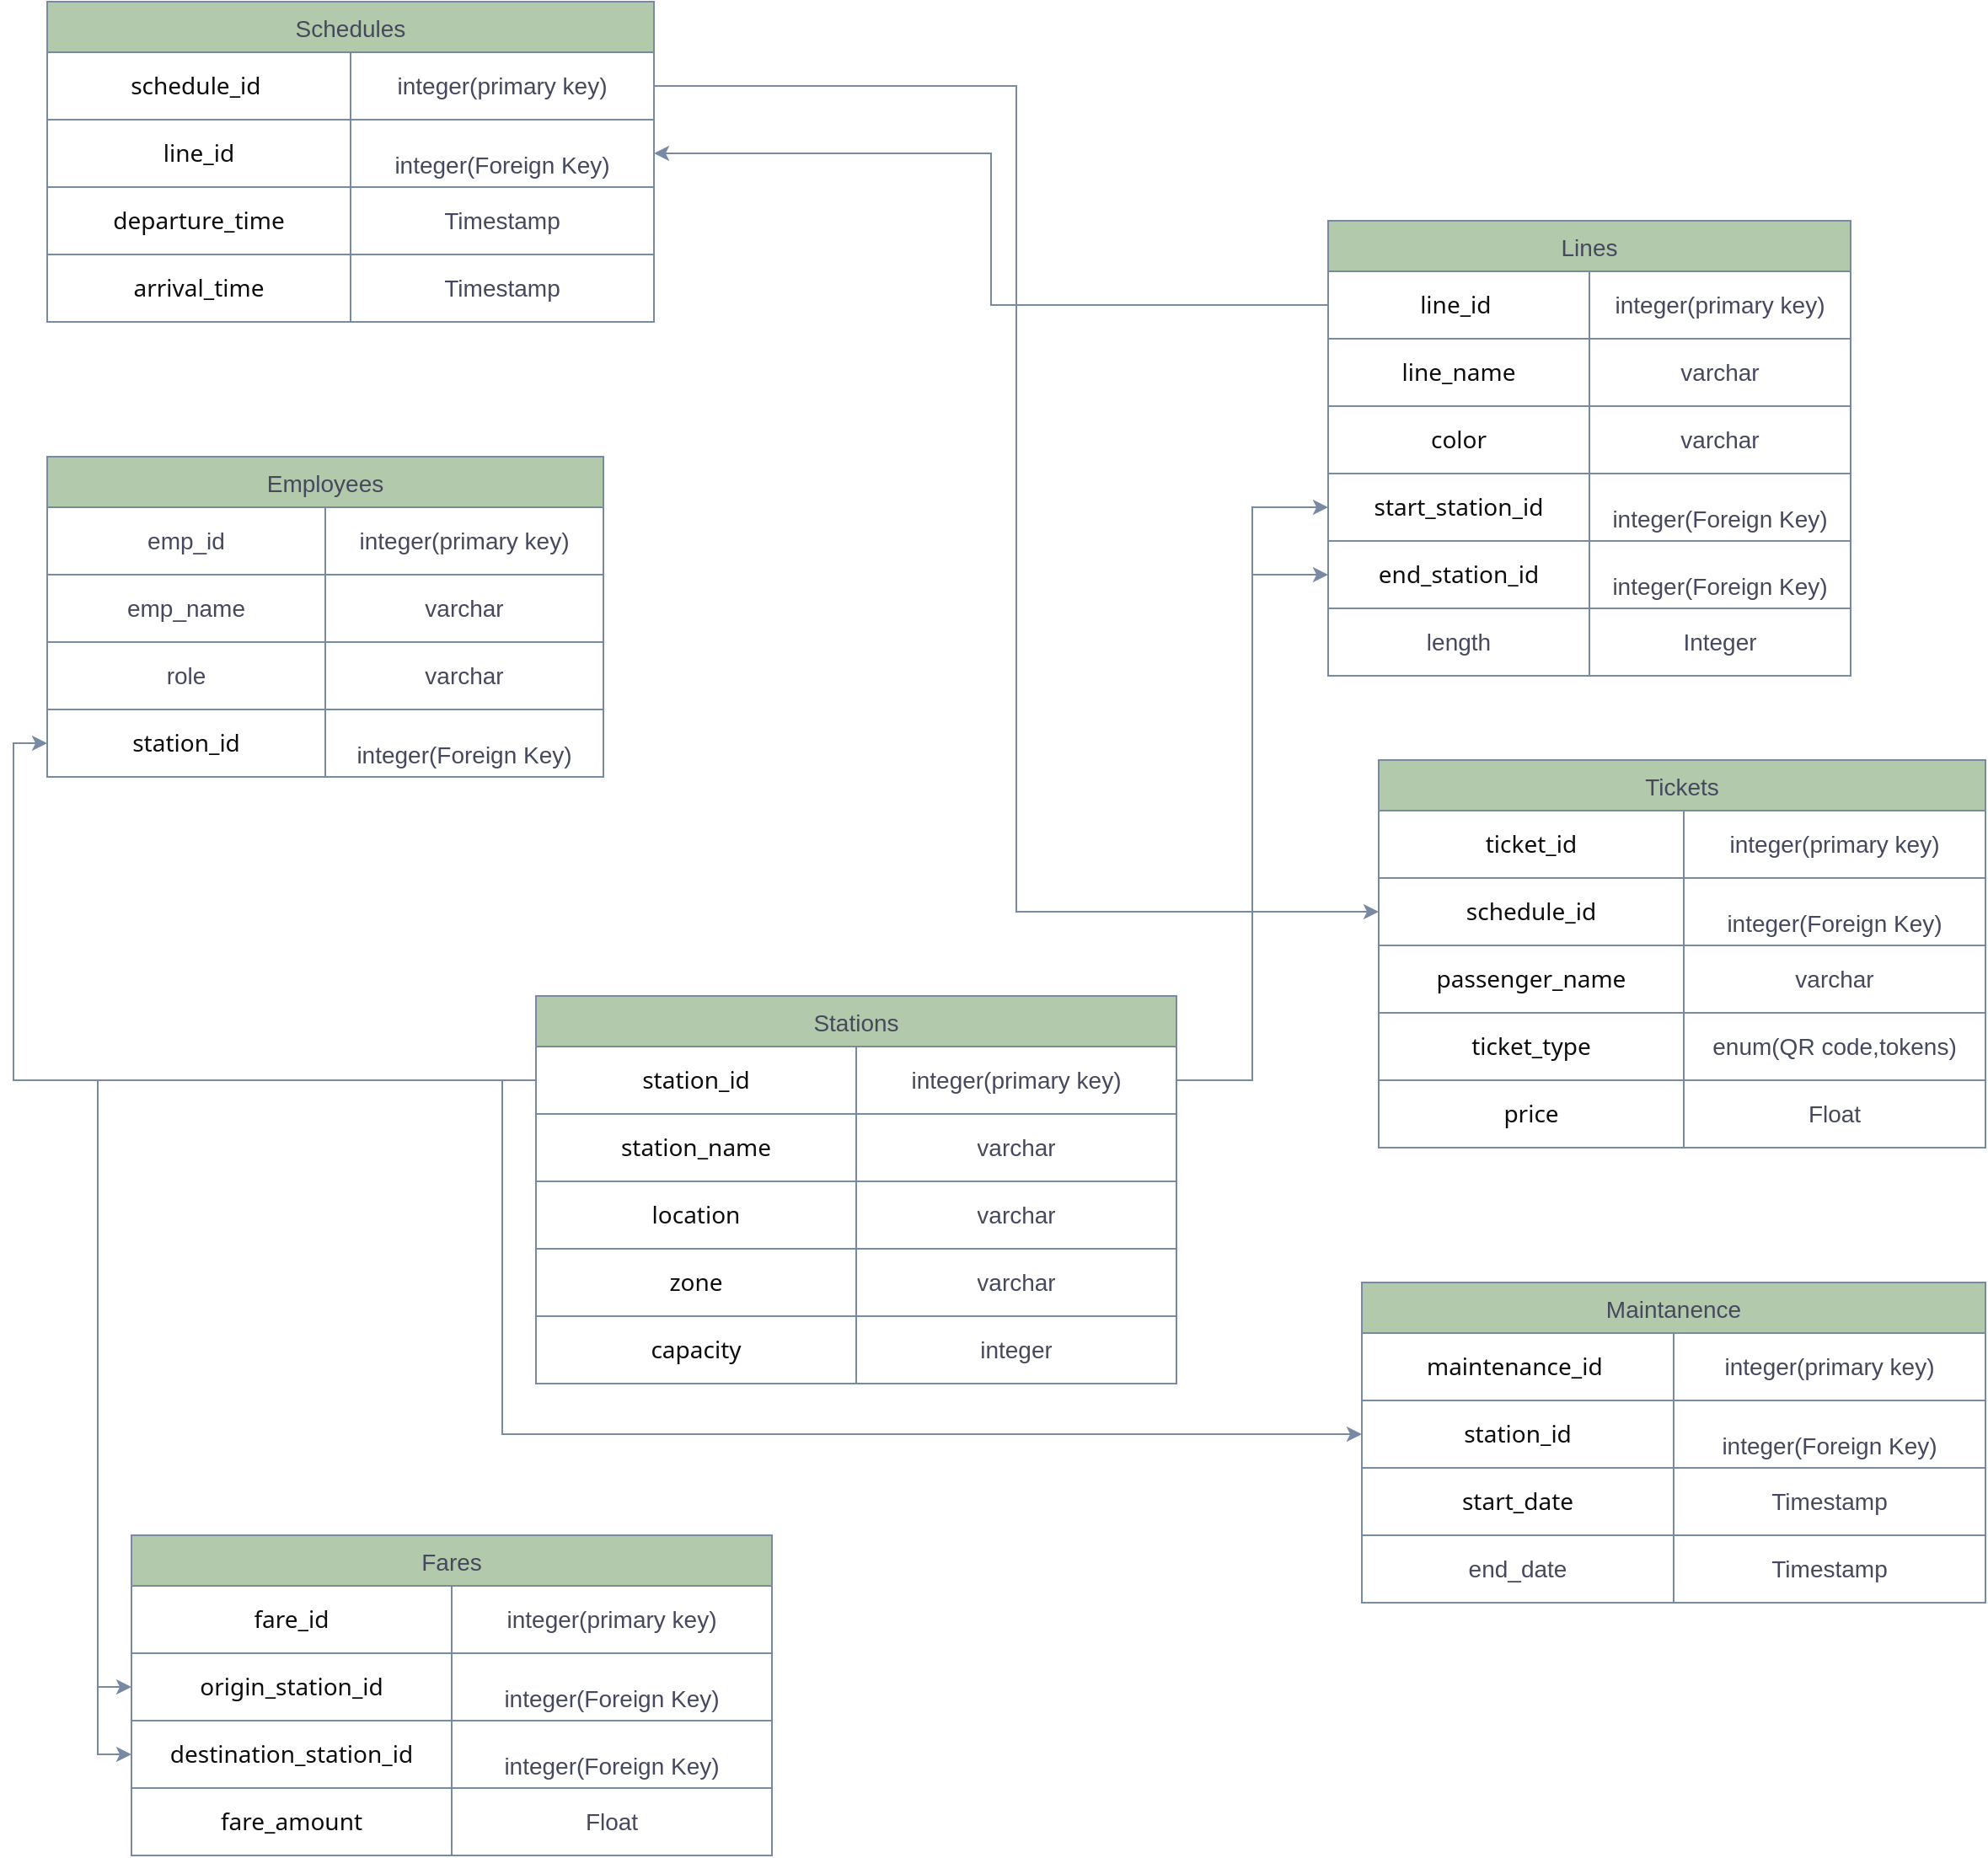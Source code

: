 <mxfile version="24.0.5" type="device">
  <diagram id="43DNO5aIpwBXrpqX0oiO" name="Page-1">
    <mxGraphModel dx="1002" dy="1669" grid="1" gridSize="10" guides="1" tooltips="1" connect="1" arrows="1" fold="1" page="1" pageScale="1" pageWidth="850" pageHeight="1100" math="0" shadow="0">
      <root>
        <mxCell id="0" />
        <mxCell id="1" parent="0" />
        <mxCell id="2A4sPFSstQFposGW0xDG-1" value="Stations" style="shape=table;startSize=30;container=1;collapsible=0;childLayout=tableLayout;labelBackgroundColor=none;fillColor=#B2C9AB;strokeColor=#788AA3;fontColor=#46495D;fontSize=14;" parent="1" vertex="1">
          <mxGeometry x="330" y="390" width="380" height="230" as="geometry" />
        </mxCell>
        <mxCell id="2A4sPFSstQFposGW0xDG-2" value="" style="shape=tableRow;horizontal=0;startSize=0;swimlaneHead=0;swimlaneBody=0;strokeColor=#788AA3;top=0;left=0;bottom=0;right=0;collapsible=0;dropTarget=0;fillColor=none;points=[[0,0.5],[1,0.5]];portConstraint=eastwest;labelBackgroundColor=none;fontColor=#46495D;fontSize=14;" parent="2A4sPFSstQFposGW0xDG-1" vertex="1">
          <mxGeometry y="30" width="380" height="40" as="geometry" />
        </mxCell>
        <mxCell id="2A4sPFSstQFposGW0xDG-3" value="&lt;span style=&quot;color: rgb(13, 13, 13); font-family: Söhne, ui-sans-serif, system-ui, -apple-system, &amp;quot;Segoe UI&amp;quot;, Roboto, Ubuntu, Cantarell, &amp;quot;Noto Sans&amp;quot;, sans-serif, &amp;quot;Helvetica Neue&amp;quot;, Arial, &amp;quot;Apple Color Emoji&amp;quot;, &amp;quot;Segoe UI Emoji&amp;quot;, &amp;quot;Segoe UI Symbol&amp;quot;, &amp;quot;Noto Color Emoji&amp;quot;; font-size: 14px; text-align: left; white-space-collapse: preserve; background-color: rgb(255, 255, 255);&quot;&gt;station_id&lt;/span&gt;" style="shape=partialRectangle;html=1;whiteSpace=wrap;connectable=0;strokeColor=#788AA3;overflow=hidden;fillColor=none;top=0;left=0;bottom=0;right=0;pointerEvents=1;labelBackgroundColor=none;fontColor=#46495D;fontSize=14;" parent="2A4sPFSstQFposGW0xDG-2" vertex="1">
          <mxGeometry width="190" height="40" as="geometry">
            <mxRectangle width="190" height="40" as="alternateBounds" />
          </mxGeometry>
        </mxCell>
        <mxCell id="2A4sPFSstQFposGW0xDG-4" value="&lt;span style=&quot;font-size: 14px;&quot;&gt;integer(primary key)&lt;/span&gt;" style="shape=partialRectangle;html=1;whiteSpace=wrap;connectable=0;strokeColor=#788AA3;overflow=hidden;fillColor=none;top=0;left=0;bottom=0;right=0;pointerEvents=1;labelBackgroundColor=none;fontColor=#46495D;fontSize=14;" parent="2A4sPFSstQFposGW0xDG-2" vertex="1">
          <mxGeometry x="190" width="190" height="40" as="geometry">
            <mxRectangle width="190" height="40" as="alternateBounds" />
          </mxGeometry>
        </mxCell>
        <mxCell id="2A4sPFSstQFposGW0xDG-5" value="" style="shape=tableRow;horizontal=0;startSize=0;swimlaneHead=0;swimlaneBody=0;strokeColor=#788AA3;top=0;left=0;bottom=0;right=0;collapsible=0;dropTarget=0;fillColor=none;points=[[0,0.5],[1,0.5]];portConstraint=eastwest;labelBackgroundColor=none;fontColor=#46495D;fontSize=14;" parent="2A4sPFSstQFposGW0xDG-1" vertex="1">
          <mxGeometry y="70" width="380" height="40" as="geometry" />
        </mxCell>
        <mxCell id="2A4sPFSstQFposGW0xDG-6" value="&lt;span style=&quot;color: rgb(13, 13, 13); font-family: Söhne, ui-sans-serif, system-ui, -apple-system, &amp;quot;Segoe UI&amp;quot;, Roboto, Ubuntu, Cantarell, &amp;quot;Noto Sans&amp;quot;, sans-serif, &amp;quot;Helvetica Neue&amp;quot;, Arial, &amp;quot;Apple Color Emoji&amp;quot;, &amp;quot;Segoe UI Emoji&amp;quot;, &amp;quot;Segoe UI Symbol&amp;quot;, &amp;quot;Noto Color Emoji&amp;quot;; font-size: 14px; text-align: left; white-space-collapse: preserve; background-color: rgb(255, 255, 255);&quot;&gt;station_name&lt;/span&gt;" style="shape=partialRectangle;html=1;whiteSpace=wrap;connectable=0;strokeColor=#788AA3;overflow=hidden;fillColor=none;top=0;left=0;bottom=0;right=0;pointerEvents=1;labelBackgroundColor=none;fontColor=#46495D;fontSize=14;" parent="2A4sPFSstQFposGW0xDG-5" vertex="1">
          <mxGeometry width="190" height="40" as="geometry">
            <mxRectangle width="190" height="40" as="alternateBounds" />
          </mxGeometry>
        </mxCell>
        <mxCell id="2A4sPFSstQFposGW0xDG-7" value="&lt;span style=&quot;font-size: 14px;&quot;&gt;varchar&lt;/span&gt;" style="shape=partialRectangle;html=1;whiteSpace=wrap;connectable=0;strokeColor=#788AA3;overflow=hidden;fillColor=none;top=0;left=0;bottom=0;right=0;pointerEvents=1;labelBackgroundColor=none;fontColor=#46495D;fontSize=14;" parent="2A4sPFSstQFposGW0xDG-5" vertex="1">
          <mxGeometry x="190" width="190" height="40" as="geometry">
            <mxRectangle width="190" height="40" as="alternateBounds" />
          </mxGeometry>
        </mxCell>
        <mxCell id="2A4sPFSstQFposGW0xDG-8" value="" style="shape=tableRow;horizontal=0;startSize=0;swimlaneHead=0;swimlaneBody=0;strokeColor=#788AA3;top=0;left=0;bottom=0;right=0;collapsible=0;dropTarget=0;fillColor=none;points=[[0,0.5],[1,0.5]];portConstraint=eastwest;labelBackgroundColor=none;fontColor=#46495D;fontSize=14;" parent="2A4sPFSstQFposGW0xDG-1" vertex="1">
          <mxGeometry y="110" width="380" height="40" as="geometry" />
        </mxCell>
        <mxCell id="2A4sPFSstQFposGW0xDG-9" value="&lt;span style=&quot;color: rgb(13, 13, 13); font-family: Söhne, ui-sans-serif, system-ui, -apple-system, &amp;quot;Segoe UI&amp;quot;, Roboto, Ubuntu, Cantarell, &amp;quot;Noto Sans&amp;quot;, sans-serif, &amp;quot;Helvetica Neue&amp;quot;, Arial, &amp;quot;Apple Color Emoji&amp;quot;, &amp;quot;Segoe UI Emoji&amp;quot;, &amp;quot;Segoe UI Symbol&amp;quot;, &amp;quot;Noto Color Emoji&amp;quot;; font-size: 14px; text-align: left; white-space-collapse: preserve; background-color: rgb(255, 255, 255);&quot;&gt;location&lt;/span&gt;" style="shape=partialRectangle;html=1;whiteSpace=wrap;connectable=0;strokeColor=#788AA3;overflow=hidden;fillColor=none;top=0;left=0;bottom=0;right=0;pointerEvents=1;labelBackgroundColor=none;fontColor=#46495D;fontSize=14;" parent="2A4sPFSstQFposGW0xDG-8" vertex="1">
          <mxGeometry width="190" height="40" as="geometry">
            <mxRectangle width="190" height="40" as="alternateBounds" />
          </mxGeometry>
        </mxCell>
        <mxCell id="2A4sPFSstQFposGW0xDG-10" value="&lt;span style=&quot;font-size: 14px;&quot;&gt;varchar&lt;/span&gt;" style="shape=partialRectangle;html=1;whiteSpace=wrap;connectable=0;strokeColor=#788AA3;overflow=hidden;fillColor=none;top=0;left=0;bottom=0;right=0;pointerEvents=1;labelBackgroundColor=none;fontColor=#46495D;fontSize=14;" parent="2A4sPFSstQFposGW0xDG-8" vertex="1">
          <mxGeometry x="190" width="190" height="40" as="geometry">
            <mxRectangle width="190" height="40" as="alternateBounds" />
          </mxGeometry>
        </mxCell>
        <mxCell id="2A4sPFSstQFposGW0xDG-11" value="" style="shape=tableRow;horizontal=0;startSize=0;swimlaneHead=0;swimlaneBody=0;strokeColor=#788AA3;top=0;left=0;bottom=0;right=0;collapsible=0;dropTarget=0;fillColor=none;points=[[0,0.5],[1,0.5]];portConstraint=eastwest;labelBackgroundColor=none;fontColor=#46495D;fontSize=14;" parent="2A4sPFSstQFposGW0xDG-1" vertex="1">
          <mxGeometry y="150" width="380" height="40" as="geometry" />
        </mxCell>
        <mxCell id="2A4sPFSstQFposGW0xDG-12" value="&lt;span style=&quot;color: rgb(13, 13, 13); font-family: Söhne, ui-sans-serif, system-ui, -apple-system, &amp;quot;Segoe UI&amp;quot;, Roboto, Ubuntu, Cantarell, &amp;quot;Noto Sans&amp;quot;, sans-serif, &amp;quot;Helvetica Neue&amp;quot;, Arial, &amp;quot;Apple Color Emoji&amp;quot;, &amp;quot;Segoe UI Emoji&amp;quot;, &amp;quot;Segoe UI Symbol&amp;quot;, &amp;quot;Noto Color Emoji&amp;quot;; font-size: 14px; text-align: left; white-space-collapse: preserve; background-color: rgb(255, 255, 255);&quot;&gt;zone&lt;/span&gt;" style="shape=partialRectangle;html=1;whiteSpace=wrap;connectable=0;strokeColor=#788AA3;overflow=hidden;fillColor=none;top=0;left=0;bottom=0;right=0;pointerEvents=1;labelBackgroundColor=none;fontColor=#46495D;fontSize=14;" parent="2A4sPFSstQFposGW0xDG-11" vertex="1">
          <mxGeometry width="190" height="40" as="geometry">
            <mxRectangle width="190" height="40" as="alternateBounds" />
          </mxGeometry>
        </mxCell>
        <mxCell id="2A4sPFSstQFposGW0xDG-13" value="&lt;span style=&quot;font-size: 14px;&quot;&gt;varchar&lt;/span&gt;" style="shape=partialRectangle;html=1;whiteSpace=wrap;connectable=0;strokeColor=#788AA3;overflow=hidden;fillColor=none;top=0;left=0;bottom=0;right=0;pointerEvents=1;labelBackgroundColor=none;fontColor=#46495D;fontSize=14;" parent="2A4sPFSstQFposGW0xDG-11" vertex="1">
          <mxGeometry x="190" width="190" height="40" as="geometry">
            <mxRectangle width="190" height="40" as="alternateBounds" />
          </mxGeometry>
        </mxCell>
        <mxCell id="2A4sPFSstQFposGW0xDG-14" value="" style="shape=tableRow;horizontal=0;startSize=0;swimlaneHead=0;swimlaneBody=0;strokeColor=#788AA3;top=0;left=0;bottom=0;right=0;collapsible=0;dropTarget=0;fillColor=none;points=[[0,0.5],[1,0.5]];portConstraint=eastwest;labelBackgroundColor=none;fontColor=#46495D;fontSize=14;" parent="2A4sPFSstQFposGW0xDG-1" vertex="1">
          <mxGeometry y="190" width="380" height="40" as="geometry" />
        </mxCell>
        <mxCell id="2A4sPFSstQFposGW0xDG-15" value="&lt;span style=&quot;color: rgb(13, 13, 13); font-family: Söhne, ui-sans-serif, system-ui, -apple-system, &amp;quot;Segoe UI&amp;quot;, Roboto, Ubuntu, Cantarell, &amp;quot;Noto Sans&amp;quot;, sans-serif, &amp;quot;Helvetica Neue&amp;quot;, Arial, &amp;quot;Apple Color Emoji&amp;quot;, &amp;quot;Segoe UI Emoji&amp;quot;, &amp;quot;Segoe UI Symbol&amp;quot;, &amp;quot;Noto Color Emoji&amp;quot;; font-size: 14px; text-align: left; white-space-collapse: preserve; background-color: rgb(255, 255, 255);&quot;&gt;capacity&lt;/span&gt;" style="shape=partialRectangle;html=1;whiteSpace=wrap;connectable=0;strokeColor=#788AA3;overflow=hidden;fillColor=none;top=0;left=0;bottom=0;right=0;pointerEvents=1;labelBackgroundColor=none;fontColor=#46495D;fontSize=14;" parent="2A4sPFSstQFposGW0xDG-14" vertex="1">
          <mxGeometry width="190" height="40" as="geometry">
            <mxRectangle width="190" height="40" as="alternateBounds" />
          </mxGeometry>
        </mxCell>
        <mxCell id="2A4sPFSstQFposGW0xDG-16" value="&lt;span style=&quot;font-size: 14px;&quot;&gt;integer&lt;/span&gt;" style="shape=partialRectangle;html=1;whiteSpace=wrap;connectable=0;strokeColor=#788AA3;overflow=hidden;fillColor=none;top=0;left=0;bottom=0;right=0;pointerEvents=1;labelBackgroundColor=none;fontColor=#46495D;fontSize=14;" parent="2A4sPFSstQFposGW0xDG-14" vertex="1">
          <mxGeometry x="190" width="190" height="40" as="geometry">
            <mxRectangle width="190" height="40" as="alternateBounds" />
          </mxGeometry>
        </mxCell>
        <mxCell id="2A4sPFSstQFposGW0xDG-48" value="Lines" style="shape=table;startSize=30;container=1;collapsible=0;childLayout=tableLayout;strokeColor=#788AA3;fontColor=#46495D;fillColor=#B2C9AB;fontSize=14;" parent="1" vertex="1">
          <mxGeometry x="800" y="-70" width="310" height="270" as="geometry" />
        </mxCell>
        <mxCell id="2A4sPFSstQFposGW0xDG-49" value="" style="shape=tableRow;horizontal=0;startSize=0;swimlaneHead=0;swimlaneBody=0;strokeColor=inherit;top=0;left=0;bottom=0;right=0;collapsible=0;dropTarget=0;fillColor=none;points=[[0,0.5],[1,0.5]];portConstraint=eastwest;fontColor=#46495D;fontSize=14;" parent="2A4sPFSstQFposGW0xDG-48" vertex="1">
          <mxGeometry y="30" width="310" height="40" as="geometry" />
        </mxCell>
        <mxCell id="2A4sPFSstQFposGW0xDG-50" value="&lt;span style=&quot;color: rgb(13, 13, 13); font-family: Söhne, ui-sans-serif, system-ui, -apple-system, &amp;quot;Segoe UI&amp;quot;, Roboto, Ubuntu, Cantarell, &amp;quot;Noto Sans&amp;quot;, sans-serif, &amp;quot;Helvetica Neue&amp;quot;, Arial, &amp;quot;Apple Color Emoji&amp;quot;, &amp;quot;Segoe UI Emoji&amp;quot;, &amp;quot;Segoe UI Symbol&amp;quot;, &amp;quot;Noto Color Emoji&amp;quot;; font-size: 14px; text-align: left; white-space-collapse: preserve; background-color: rgb(255, 255, 255);&quot;&gt;line_id &lt;/span&gt;" style="shape=partialRectangle;html=1;whiteSpace=wrap;connectable=0;strokeColor=inherit;overflow=hidden;fillColor=none;top=0;left=0;bottom=0;right=0;pointerEvents=1;fontColor=#46495D;fontSize=14;" parent="2A4sPFSstQFposGW0xDG-49" vertex="1">
          <mxGeometry width="155" height="40" as="geometry">
            <mxRectangle width="155" height="40" as="alternateBounds" />
          </mxGeometry>
        </mxCell>
        <mxCell id="2A4sPFSstQFposGW0xDG-51" value="&lt;span style=&quot;font-size: 14px;&quot;&gt;integer(primary key)&lt;/span&gt;" style="shape=partialRectangle;html=1;whiteSpace=wrap;connectable=0;strokeColor=inherit;overflow=hidden;fillColor=none;top=0;left=0;bottom=0;right=0;pointerEvents=1;fontColor=#46495D;fontSize=14;" parent="2A4sPFSstQFposGW0xDG-49" vertex="1">
          <mxGeometry x="155" width="155" height="40" as="geometry">
            <mxRectangle width="155" height="40" as="alternateBounds" />
          </mxGeometry>
        </mxCell>
        <mxCell id="2A4sPFSstQFposGW0xDG-52" value="" style="shape=tableRow;horizontal=0;startSize=0;swimlaneHead=0;swimlaneBody=0;strokeColor=inherit;top=0;left=0;bottom=0;right=0;collapsible=0;dropTarget=0;fillColor=none;points=[[0,0.5],[1,0.5]];portConstraint=eastwest;fontColor=#46495D;fontSize=14;" parent="2A4sPFSstQFposGW0xDG-48" vertex="1">
          <mxGeometry y="70" width="310" height="40" as="geometry" />
        </mxCell>
        <mxCell id="2A4sPFSstQFposGW0xDG-53" value="&lt;span style=&quot;color: rgb(13, 13, 13); font-family: Söhne, ui-sans-serif, system-ui, -apple-system, &amp;quot;Segoe UI&amp;quot;, Roboto, Ubuntu, Cantarell, &amp;quot;Noto Sans&amp;quot;, sans-serif, &amp;quot;Helvetica Neue&amp;quot;, Arial, &amp;quot;Apple Color Emoji&amp;quot;, &amp;quot;Segoe UI Emoji&amp;quot;, &amp;quot;Segoe UI Symbol&amp;quot;, &amp;quot;Noto Color Emoji&amp;quot;; font-size: 14px; text-align: left; white-space-collapse: preserve; background-color: rgb(255, 255, 255);&quot;&gt;line_name&lt;/span&gt;" style="shape=partialRectangle;html=1;whiteSpace=wrap;connectable=0;strokeColor=inherit;overflow=hidden;fillColor=none;top=0;left=0;bottom=0;right=0;pointerEvents=1;fontColor=#46495D;fontSize=14;" parent="2A4sPFSstQFposGW0xDG-52" vertex="1">
          <mxGeometry width="155" height="40" as="geometry">
            <mxRectangle width="155" height="40" as="alternateBounds" />
          </mxGeometry>
        </mxCell>
        <mxCell id="2A4sPFSstQFposGW0xDG-54" value="&lt;span style=&quot;font-size: 14px;&quot;&gt;varchar&lt;/span&gt;" style="shape=partialRectangle;html=1;whiteSpace=wrap;connectable=0;strokeColor=inherit;overflow=hidden;fillColor=none;top=0;left=0;bottom=0;right=0;pointerEvents=1;fontColor=#46495D;fontSize=14;" parent="2A4sPFSstQFposGW0xDG-52" vertex="1">
          <mxGeometry x="155" width="155" height="40" as="geometry">
            <mxRectangle width="155" height="40" as="alternateBounds" />
          </mxGeometry>
        </mxCell>
        <mxCell id="2A4sPFSstQFposGW0xDG-55" value="" style="shape=tableRow;horizontal=0;startSize=0;swimlaneHead=0;swimlaneBody=0;strokeColor=inherit;top=0;left=0;bottom=0;right=0;collapsible=0;dropTarget=0;fillColor=none;points=[[0,0.5],[1,0.5]];portConstraint=eastwest;fontColor=#46495D;fontSize=14;" parent="2A4sPFSstQFposGW0xDG-48" vertex="1">
          <mxGeometry y="110" width="310" height="40" as="geometry" />
        </mxCell>
        <mxCell id="2A4sPFSstQFposGW0xDG-56" value="&lt;span style=&quot;color: rgb(13, 13, 13); font-family: Söhne, ui-sans-serif, system-ui, -apple-system, &amp;quot;Segoe UI&amp;quot;, Roboto, Ubuntu, Cantarell, &amp;quot;Noto Sans&amp;quot;, sans-serif, &amp;quot;Helvetica Neue&amp;quot;, Arial, &amp;quot;Apple Color Emoji&amp;quot;, &amp;quot;Segoe UI Emoji&amp;quot;, &amp;quot;Segoe UI Symbol&amp;quot;, &amp;quot;Noto Color Emoji&amp;quot;; font-size: 14px; text-align: left; white-space-collapse: preserve; background-color: rgb(255, 255, 255);&quot;&gt;color&lt;/span&gt;" style="shape=partialRectangle;html=1;whiteSpace=wrap;connectable=0;strokeColor=inherit;overflow=hidden;fillColor=none;top=0;left=0;bottom=0;right=0;pointerEvents=1;fontColor=#46495D;fontSize=14;" parent="2A4sPFSstQFposGW0xDG-55" vertex="1">
          <mxGeometry width="155" height="40" as="geometry">
            <mxRectangle width="155" height="40" as="alternateBounds" />
          </mxGeometry>
        </mxCell>
        <mxCell id="2A4sPFSstQFposGW0xDG-57" value="&lt;span style=&quot;font-size: 14px;&quot;&gt;varchar&lt;/span&gt;" style="shape=partialRectangle;html=1;whiteSpace=wrap;connectable=0;strokeColor=inherit;overflow=hidden;fillColor=none;top=0;left=0;bottom=0;right=0;pointerEvents=1;fontColor=#46495D;fontSize=14;" parent="2A4sPFSstQFposGW0xDG-55" vertex="1">
          <mxGeometry x="155" width="155" height="40" as="geometry">
            <mxRectangle width="155" height="40" as="alternateBounds" />
          </mxGeometry>
        </mxCell>
        <mxCell id="2A4sPFSstQFposGW0xDG-58" value="" style="shape=tableRow;horizontal=0;startSize=0;swimlaneHead=0;swimlaneBody=0;strokeColor=inherit;top=0;left=0;bottom=0;right=0;collapsible=0;dropTarget=0;fillColor=none;points=[[0,0.5],[1,0.5]];portConstraint=eastwest;fontColor=#46495D;fontSize=14;" parent="2A4sPFSstQFposGW0xDG-48" vertex="1">
          <mxGeometry y="150" width="310" height="40" as="geometry" />
        </mxCell>
        <mxCell id="2A4sPFSstQFposGW0xDG-59" value="&lt;span style=&quot;color: rgb(13, 13, 13); font-family: Söhne, ui-sans-serif, system-ui, -apple-system, &amp;quot;Segoe UI&amp;quot;, Roboto, Ubuntu, Cantarell, &amp;quot;Noto Sans&amp;quot;, sans-serif, &amp;quot;Helvetica Neue&amp;quot;, Arial, &amp;quot;Apple Color Emoji&amp;quot;, &amp;quot;Segoe UI Emoji&amp;quot;, &amp;quot;Segoe UI Symbol&amp;quot;, &amp;quot;Noto Color Emoji&amp;quot;; font-size: 14px; text-align: left; white-space-collapse: preserve; background-color: rgb(255, 255, 255);&quot;&gt;start_station_id&lt;/span&gt;" style="shape=partialRectangle;html=1;whiteSpace=wrap;connectable=0;strokeColor=inherit;overflow=hidden;fillColor=none;top=0;left=0;bottom=0;right=0;pointerEvents=1;fontColor=#46495D;fontSize=14;" parent="2A4sPFSstQFposGW0xDG-58" vertex="1">
          <mxGeometry width="155" height="40" as="geometry">
            <mxRectangle width="155" height="40" as="alternateBounds" />
          </mxGeometry>
        </mxCell>
        <mxCell id="2A4sPFSstQFposGW0xDG-60" value="&lt;font style=&quot;font-size: 14px;&quot;&gt;&lt;br style=&quot;border-color: var(--border-color); font-size: 14px;&quot;&gt;integer(Foreign Key)&lt;/font&gt;&lt;div style=&quot;border-color: var(--border-color); font-size: 14px;&quot;&gt;&lt;br style=&quot;color: rgb(0, 0, 0); border-color: var(--border-color); font-size: 14px;&quot;&gt;&lt;/div&gt;" style="shape=partialRectangle;html=1;whiteSpace=wrap;connectable=0;strokeColor=inherit;overflow=hidden;fillColor=none;top=0;left=0;bottom=0;right=0;pointerEvents=1;fontColor=#46495D;fontSize=14;" parent="2A4sPFSstQFposGW0xDG-58" vertex="1">
          <mxGeometry x="155" width="155" height="40" as="geometry">
            <mxRectangle width="155" height="40" as="alternateBounds" />
          </mxGeometry>
        </mxCell>
        <mxCell id="2A4sPFSstQFposGW0xDG-61" value="" style="shape=tableRow;horizontal=0;startSize=0;swimlaneHead=0;swimlaneBody=0;strokeColor=inherit;top=0;left=0;bottom=0;right=0;collapsible=0;dropTarget=0;fillColor=none;points=[[0,0.5],[1,0.5]];portConstraint=eastwest;fontColor=#46495D;fontSize=14;" parent="2A4sPFSstQFposGW0xDG-48" vertex="1">
          <mxGeometry y="190" width="310" height="40" as="geometry" />
        </mxCell>
        <mxCell id="2A4sPFSstQFposGW0xDG-62" value="&lt;span style=&quot;color: rgb(13, 13, 13); font-family: Söhne, ui-sans-serif, system-ui, -apple-system, &amp;quot;Segoe UI&amp;quot;, Roboto, Ubuntu, Cantarell, &amp;quot;Noto Sans&amp;quot;, sans-serif, &amp;quot;Helvetica Neue&amp;quot;, Arial, &amp;quot;Apple Color Emoji&amp;quot;, &amp;quot;Segoe UI Emoji&amp;quot;, &amp;quot;Segoe UI Symbol&amp;quot;, &amp;quot;Noto Color Emoji&amp;quot;; font-size: 14px; text-align: left; white-space-collapse: preserve; background-color: rgb(255, 255, 255);&quot;&gt;end_station_id&lt;/span&gt;" style="shape=partialRectangle;html=1;whiteSpace=wrap;connectable=0;strokeColor=inherit;overflow=hidden;fillColor=none;top=0;left=0;bottom=0;right=0;pointerEvents=1;fontColor=#46495D;fontSize=14;" parent="2A4sPFSstQFposGW0xDG-61" vertex="1">
          <mxGeometry width="155" height="40" as="geometry">
            <mxRectangle width="155" height="40" as="alternateBounds" />
          </mxGeometry>
        </mxCell>
        <mxCell id="2A4sPFSstQFposGW0xDG-63" value="&lt;font style=&quot;font-size: 14px;&quot;&gt;&lt;br style=&quot;border-color: var(--border-color); font-size: 14px;&quot;&gt;integer(Foreign Key)&lt;/font&gt;&lt;div style=&quot;border-color: var(--border-color); font-size: 14px;&quot;&gt;&lt;br style=&quot;color: rgb(0, 0, 0); border-color: var(--border-color); font-size: 14px;&quot;&gt;&lt;/div&gt;" style="shape=partialRectangle;html=1;whiteSpace=wrap;connectable=0;strokeColor=inherit;overflow=hidden;fillColor=none;top=0;left=0;bottom=0;right=0;pointerEvents=1;fontColor=#46495D;fontSize=14;" parent="2A4sPFSstQFposGW0xDG-61" vertex="1">
          <mxGeometry x="155" width="155" height="40" as="geometry">
            <mxRectangle width="155" height="40" as="alternateBounds" />
          </mxGeometry>
        </mxCell>
        <mxCell id="hySOizsXnqEOfCjA63Uw-1" style="shape=tableRow;horizontal=0;startSize=0;swimlaneHead=0;swimlaneBody=0;strokeColor=inherit;top=0;left=0;bottom=0;right=0;collapsible=0;dropTarget=0;fillColor=none;points=[[0,0.5],[1,0.5]];portConstraint=eastwest;fontColor=#46495D;fontSize=14;" vertex="1" parent="2A4sPFSstQFposGW0xDG-48">
          <mxGeometry y="230" width="310" height="40" as="geometry" />
        </mxCell>
        <mxCell id="hySOizsXnqEOfCjA63Uw-2" value="length" style="shape=partialRectangle;html=1;whiteSpace=wrap;connectable=0;strokeColor=inherit;overflow=hidden;fillColor=none;top=0;left=0;bottom=0;right=0;pointerEvents=1;fontColor=#46495D;fontSize=14;" vertex="1" parent="hySOizsXnqEOfCjA63Uw-1">
          <mxGeometry width="155" height="40" as="geometry">
            <mxRectangle width="155" height="40" as="alternateBounds" />
          </mxGeometry>
        </mxCell>
        <mxCell id="hySOizsXnqEOfCjA63Uw-3" value="Integer" style="shape=partialRectangle;html=1;whiteSpace=wrap;connectable=0;strokeColor=inherit;overflow=hidden;fillColor=none;top=0;left=0;bottom=0;right=0;pointerEvents=1;fontColor=#46495D;fontSize=14;" vertex="1" parent="hySOizsXnqEOfCjA63Uw-1">
          <mxGeometry x="155" width="155" height="40" as="geometry">
            <mxRectangle width="155" height="40" as="alternateBounds" />
          </mxGeometry>
        </mxCell>
        <mxCell id="2A4sPFSstQFposGW0xDG-64" value="Schedules" style="shape=table;startSize=30;container=1;collapsible=0;childLayout=tableLayout;strokeColor=#788AA3;fontColor=#46495D;fillColor=#B2C9AB;fontSize=14;" parent="1" vertex="1">
          <mxGeometry x="40" y="-200" width="360" height="190" as="geometry" />
        </mxCell>
        <mxCell id="2A4sPFSstQFposGW0xDG-65" value="" style="shape=tableRow;horizontal=0;startSize=0;swimlaneHead=0;swimlaneBody=0;strokeColor=inherit;top=0;left=0;bottom=0;right=0;collapsible=0;dropTarget=0;fillColor=none;points=[[0,0.5],[1,0.5]];portConstraint=eastwest;fontColor=#46495D;fontSize=14;" parent="2A4sPFSstQFposGW0xDG-64" vertex="1">
          <mxGeometry y="30" width="360" height="40" as="geometry" />
        </mxCell>
        <mxCell id="2A4sPFSstQFposGW0xDG-66" value="&lt;span style=&quot;color: rgb(13, 13, 13); font-family: Söhne, ui-sans-serif, system-ui, -apple-system, &amp;quot;Segoe UI&amp;quot;, Roboto, Ubuntu, Cantarell, &amp;quot;Noto Sans&amp;quot;, sans-serif, &amp;quot;Helvetica Neue&amp;quot;, Arial, &amp;quot;Apple Color Emoji&amp;quot;, &amp;quot;Segoe UI Emoji&amp;quot;, &amp;quot;Segoe UI Symbol&amp;quot;, &amp;quot;Noto Color Emoji&amp;quot;; font-size: 14px; text-align: left; white-space-collapse: preserve; background-color: rgb(255, 255, 255);&quot;&gt;schedule_id &lt;/span&gt;" style="shape=partialRectangle;html=1;whiteSpace=wrap;connectable=0;strokeColor=inherit;overflow=hidden;fillColor=none;top=0;left=0;bottom=0;right=0;pointerEvents=1;fontColor=#46495D;fontSize=14;" parent="2A4sPFSstQFposGW0xDG-65" vertex="1">
          <mxGeometry width="180" height="40" as="geometry">
            <mxRectangle width="180" height="40" as="alternateBounds" />
          </mxGeometry>
        </mxCell>
        <mxCell id="2A4sPFSstQFposGW0xDG-67" value="&lt;span style=&quot;font-size: 14px;&quot;&gt;integer(primary key)&lt;/span&gt;" style="shape=partialRectangle;html=1;whiteSpace=wrap;connectable=0;strokeColor=inherit;overflow=hidden;fillColor=none;top=0;left=0;bottom=0;right=0;pointerEvents=1;fontColor=#46495D;fontSize=14;" parent="2A4sPFSstQFposGW0xDG-65" vertex="1">
          <mxGeometry x="180" width="180" height="40" as="geometry">
            <mxRectangle width="180" height="40" as="alternateBounds" />
          </mxGeometry>
        </mxCell>
        <mxCell id="2A4sPFSstQFposGW0xDG-68" value="" style="shape=tableRow;horizontal=0;startSize=0;swimlaneHead=0;swimlaneBody=0;strokeColor=inherit;top=0;left=0;bottom=0;right=0;collapsible=0;dropTarget=0;fillColor=none;points=[[0,0.5],[1,0.5]];portConstraint=eastwest;fontColor=#46495D;fontSize=14;" parent="2A4sPFSstQFposGW0xDG-64" vertex="1">
          <mxGeometry y="70" width="360" height="40" as="geometry" />
        </mxCell>
        <mxCell id="2A4sPFSstQFposGW0xDG-69" value="&lt;span style=&quot;color: rgb(13, 13, 13); font-family: Söhne, ui-sans-serif, system-ui, -apple-system, &amp;quot;Segoe UI&amp;quot;, Roboto, Ubuntu, Cantarell, &amp;quot;Noto Sans&amp;quot;, sans-serif, &amp;quot;Helvetica Neue&amp;quot;, Arial, &amp;quot;Apple Color Emoji&amp;quot;, &amp;quot;Segoe UI Emoji&amp;quot;, &amp;quot;Segoe UI Symbol&amp;quot;, &amp;quot;Noto Color Emoji&amp;quot;; font-size: 14px; text-align: left; white-space-collapse: preserve; background-color: rgb(255, 255, 255);&quot;&gt;line_id&lt;/span&gt;" style="shape=partialRectangle;html=1;whiteSpace=wrap;connectable=0;strokeColor=inherit;overflow=hidden;fillColor=none;top=0;left=0;bottom=0;right=0;pointerEvents=1;fontColor=#46495D;fontSize=14;" parent="2A4sPFSstQFposGW0xDG-68" vertex="1">
          <mxGeometry width="180" height="40" as="geometry">
            <mxRectangle width="180" height="40" as="alternateBounds" />
          </mxGeometry>
        </mxCell>
        <mxCell id="2A4sPFSstQFposGW0xDG-70" value="&lt;font style=&quot;font-size: 14px;&quot;&gt;&lt;br style=&quot;border-color: var(--border-color); font-size: 14px;&quot;&gt;integer(Foreign Key)&lt;/font&gt;&lt;div style=&quot;border-color: var(--border-color); font-size: 14px;&quot;&gt;&lt;br style=&quot;color: rgb(0, 0, 0); border-color: var(--border-color); font-size: 14px;&quot;&gt;&lt;/div&gt;" style="shape=partialRectangle;html=1;whiteSpace=wrap;connectable=0;strokeColor=inherit;overflow=hidden;fillColor=none;top=0;left=0;bottom=0;right=0;pointerEvents=1;fontColor=#46495D;fontSize=14;" parent="2A4sPFSstQFposGW0xDG-68" vertex="1">
          <mxGeometry x="180" width="180" height="40" as="geometry">
            <mxRectangle width="180" height="40" as="alternateBounds" />
          </mxGeometry>
        </mxCell>
        <mxCell id="2A4sPFSstQFposGW0xDG-71" value="" style="shape=tableRow;horizontal=0;startSize=0;swimlaneHead=0;swimlaneBody=0;strokeColor=inherit;top=0;left=0;bottom=0;right=0;collapsible=0;dropTarget=0;fillColor=none;points=[[0,0.5],[1,0.5]];portConstraint=eastwest;fontColor=#46495D;fontSize=14;" parent="2A4sPFSstQFposGW0xDG-64" vertex="1">
          <mxGeometry y="110" width="360" height="40" as="geometry" />
        </mxCell>
        <mxCell id="2A4sPFSstQFposGW0xDG-72" value="&lt;span style=&quot;color: rgb(13, 13, 13); font-family: Söhne, ui-sans-serif, system-ui, -apple-system, &amp;quot;Segoe UI&amp;quot;, Roboto, Ubuntu, Cantarell, &amp;quot;Noto Sans&amp;quot;, sans-serif, &amp;quot;Helvetica Neue&amp;quot;, Arial, &amp;quot;Apple Color Emoji&amp;quot;, &amp;quot;Segoe UI Emoji&amp;quot;, &amp;quot;Segoe UI Symbol&amp;quot;, &amp;quot;Noto Color Emoji&amp;quot;; font-size: 14px; text-align: left; white-space-collapse: preserve; background-color: rgb(255, 255, 255);&quot;&gt;departure_time&lt;/span&gt;" style="shape=partialRectangle;html=1;whiteSpace=wrap;connectable=0;strokeColor=inherit;overflow=hidden;fillColor=none;top=0;left=0;bottom=0;right=0;pointerEvents=1;fontColor=#46495D;fontSize=14;" parent="2A4sPFSstQFposGW0xDG-71" vertex="1">
          <mxGeometry width="180" height="40" as="geometry">
            <mxRectangle width="180" height="40" as="alternateBounds" />
          </mxGeometry>
        </mxCell>
        <mxCell id="2A4sPFSstQFposGW0xDG-73" value="Timestamp" style="shape=partialRectangle;html=1;whiteSpace=wrap;connectable=0;strokeColor=inherit;overflow=hidden;fillColor=none;top=0;left=0;bottom=0;right=0;pointerEvents=1;fontColor=#46495D;fontSize=14;" parent="2A4sPFSstQFposGW0xDG-71" vertex="1">
          <mxGeometry x="180" width="180" height="40" as="geometry">
            <mxRectangle width="180" height="40" as="alternateBounds" />
          </mxGeometry>
        </mxCell>
        <mxCell id="2A4sPFSstQFposGW0xDG-74" value="" style="shape=tableRow;horizontal=0;startSize=0;swimlaneHead=0;swimlaneBody=0;strokeColor=inherit;top=0;left=0;bottom=0;right=0;collapsible=0;dropTarget=0;fillColor=none;points=[[0,0.5],[1,0.5]];portConstraint=eastwest;fontColor=#46495D;fontSize=14;" parent="2A4sPFSstQFposGW0xDG-64" vertex="1">
          <mxGeometry y="150" width="360" height="40" as="geometry" />
        </mxCell>
        <mxCell id="2A4sPFSstQFposGW0xDG-75" value="&lt;span style=&quot;color: rgb(13, 13, 13); font-family: Söhne, ui-sans-serif, system-ui, -apple-system, &amp;quot;Segoe UI&amp;quot;, Roboto, Ubuntu, Cantarell, &amp;quot;Noto Sans&amp;quot;, sans-serif, &amp;quot;Helvetica Neue&amp;quot;, Arial, &amp;quot;Apple Color Emoji&amp;quot;, &amp;quot;Segoe UI Emoji&amp;quot;, &amp;quot;Segoe UI Symbol&amp;quot;, &amp;quot;Noto Color Emoji&amp;quot;; font-size: 14px; text-align: left; white-space-collapse: preserve; background-color: rgb(255, 255, 255);&quot;&gt;arrival_time&lt;/span&gt;" style="shape=partialRectangle;html=1;whiteSpace=wrap;connectable=0;strokeColor=inherit;overflow=hidden;fillColor=none;top=0;left=0;bottom=0;right=0;pointerEvents=1;fontColor=#46495D;fontSize=14;" parent="2A4sPFSstQFposGW0xDG-74" vertex="1">
          <mxGeometry width="180" height="40" as="geometry">
            <mxRectangle width="180" height="40" as="alternateBounds" />
          </mxGeometry>
        </mxCell>
        <mxCell id="2A4sPFSstQFposGW0xDG-76" value="Timestamp" style="shape=partialRectangle;html=1;whiteSpace=wrap;connectable=0;strokeColor=inherit;overflow=hidden;fillColor=none;top=0;left=0;bottom=0;right=0;pointerEvents=1;fontColor=#46495D;fontSize=14;" parent="2A4sPFSstQFposGW0xDG-74" vertex="1">
          <mxGeometry x="180" width="180" height="40" as="geometry">
            <mxRectangle width="180" height="40" as="alternateBounds" />
          </mxGeometry>
        </mxCell>
        <mxCell id="2A4sPFSstQFposGW0xDG-80" value="Tickets" style="shape=table;startSize=30;container=1;collapsible=0;childLayout=tableLayout;strokeColor=#788AA3;fontColor=#46495D;fillColor=#B2C9AB;fontSize=14;" parent="1" vertex="1">
          <mxGeometry x="830" y="250" width="360" height="230" as="geometry" />
        </mxCell>
        <mxCell id="2A4sPFSstQFposGW0xDG-81" value="" style="shape=tableRow;horizontal=0;startSize=0;swimlaneHead=0;swimlaneBody=0;strokeColor=inherit;top=0;left=0;bottom=0;right=0;collapsible=0;dropTarget=0;fillColor=none;points=[[0,0.5],[1,0.5]];portConstraint=eastwest;fontColor=#46495D;fontSize=14;" parent="2A4sPFSstQFposGW0xDG-80" vertex="1">
          <mxGeometry y="30" width="360" height="40" as="geometry" />
        </mxCell>
        <mxCell id="2A4sPFSstQFposGW0xDG-82" value="&lt;span style=&quot;color: rgb(13, 13, 13); font-family: Söhne, ui-sans-serif, system-ui, -apple-system, &amp;quot;Segoe UI&amp;quot;, Roboto, Ubuntu, Cantarell, &amp;quot;Noto Sans&amp;quot;, sans-serif, &amp;quot;Helvetica Neue&amp;quot;, Arial, &amp;quot;Apple Color Emoji&amp;quot;, &amp;quot;Segoe UI Emoji&amp;quot;, &amp;quot;Segoe UI Symbol&amp;quot;, &amp;quot;Noto Color Emoji&amp;quot;; font-size: 14px; text-align: left; white-space-collapse: preserve; background-color: rgb(255, 255, 255);&quot;&gt;ticket_id&lt;/span&gt;" style="shape=partialRectangle;html=1;whiteSpace=wrap;connectable=0;strokeColor=inherit;overflow=hidden;fillColor=none;top=0;left=0;bottom=0;right=0;pointerEvents=1;fontColor=#46495D;fontSize=14;" parent="2A4sPFSstQFposGW0xDG-81" vertex="1">
          <mxGeometry width="181" height="40" as="geometry">
            <mxRectangle width="181" height="40" as="alternateBounds" />
          </mxGeometry>
        </mxCell>
        <mxCell id="2A4sPFSstQFposGW0xDG-83" value="&lt;span style=&quot;font-size: 14px;&quot;&gt;integer(primary key)&lt;/span&gt;" style="shape=partialRectangle;html=1;whiteSpace=wrap;connectable=0;strokeColor=inherit;overflow=hidden;fillColor=none;top=0;left=0;bottom=0;right=0;pointerEvents=1;fontColor=#46495D;fontSize=14;" parent="2A4sPFSstQFposGW0xDG-81" vertex="1">
          <mxGeometry x="181" width="179" height="40" as="geometry">
            <mxRectangle width="179" height="40" as="alternateBounds" />
          </mxGeometry>
        </mxCell>
        <mxCell id="2A4sPFSstQFposGW0xDG-84" value="" style="shape=tableRow;horizontal=0;startSize=0;swimlaneHead=0;swimlaneBody=0;strokeColor=inherit;top=0;left=0;bottom=0;right=0;collapsible=0;dropTarget=0;fillColor=none;points=[[0,0.5],[1,0.5]];portConstraint=eastwest;fontColor=#46495D;fontSize=14;" parent="2A4sPFSstQFposGW0xDG-80" vertex="1">
          <mxGeometry y="70" width="360" height="40" as="geometry" />
        </mxCell>
        <mxCell id="2A4sPFSstQFposGW0xDG-85" value="&lt;span style=&quot;color: rgb(13, 13, 13); font-family: Söhne, ui-sans-serif, system-ui, -apple-system, &amp;quot;Segoe UI&amp;quot;, Roboto, Ubuntu, Cantarell, &amp;quot;Noto Sans&amp;quot;, sans-serif, &amp;quot;Helvetica Neue&amp;quot;, Arial, &amp;quot;Apple Color Emoji&amp;quot;, &amp;quot;Segoe UI Emoji&amp;quot;, &amp;quot;Segoe UI Symbol&amp;quot;, &amp;quot;Noto Color Emoji&amp;quot;; font-size: 14px; text-align: left; white-space-collapse: preserve; background-color: rgb(255, 255, 255);&quot;&gt;schedule_id&lt;/span&gt;" style="shape=partialRectangle;html=1;whiteSpace=wrap;connectable=0;strokeColor=inherit;overflow=hidden;fillColor=none;top=0;left=0;bottom=0;right=0;pointerEvents=1;fontColor=#46495D;fontSize=14;" parent="2A4sPFSstQFposGW0xDG-84" vertex="1">
          <mxGeometry width="181" height="40" as="geometry">
            <mxRectangle width="181" height="40" as="alternateBounds" />
          </mxGeometry>
        </mxCell>
        <mxCell id="2A4sPFSstQFposGW0xDG-86" value="&lt;font style=&quot;font-size: 14px;&quot;&gt;&lt;br style=&quot;border-color: var(--border-color); font-size: 14px;&quot;&gt;integer(Foreign Key)&lt;/font&gt;&lt;div style=&quot;border-color: var(--border-color); font-size: 14px;&quot;&gt;&lt;br style=&quot;color: rgb(0, 0, 0); border-color: var(--border-color); font-size: 14px;&quot;&gt;&lt;/div&gt;" style="shape=partialRectangle;html=1;whiteSpace=wrap;connectable=0;strokeColor=inherit;overflow=hidden;fillColor=none;top=0;left=0;bottom=0;right=0;pointerEvents=1;fontColor=#46495D;fontSize=14;" parent="2A4sPFSstQFposGW0xDG-84" vertex="1">
          <mxGeometry x="181" width="179" height="40" as="geometry">
            <mxRectangle width="179" height="40" as="alternateBounds" />
          </mxGeometry>
        </mxCell>
        <mxCell id="2A4sPFSstQFposGW0xDG-87" value="" style="shape=tableRow;horizontal=0;startSize=0;swimlaneHead=0;swimlaneBody=0;strokeColor=inherit;top=0;left=0;bottom=0;right=0;collapsible=0;dropTarget=0;fillColor=none;points=[[0,0.5],[1,0.5]];portConstraint=eastwest;fontColor=#46495D;fontSize=14;" parent="2A4sPFSstQFposGW0xDG-80" vertex="1">
          <mxGeometry y="110" width="360" height="40" as="geometry" />
        </mxCell>
        <mxCell id="2A4sPFSstQFposGW0xDG-88" value="&lt;span style=&quot;color: rgb(13, 13, 13); font-family: Söhne, ui-sans-serif, system-ui, -apple-system, &amp;quot;Segoe UI&amp;quot;, Roboto, Ubuntu, Cantarell, &amp;quot;Noto Sans&amp;quot;, sans-serif, &amp;quot;Helvetica Neue&amp;quot;, Arial, &amp;quot;Apple Color Emoji&amp;quot;, &amp;quot;Segoe UI Emoji&amp;quot;, &amp;quot;Segoe UI Symbol&amp;quot;, &amp;quot;Noto Color Emoji&amp;quot;; font-size: 14px; text-align: left; white-space-collapse: preserve; background-color: rgb(255, 255, 255);&quot;&gt;passenger_name&lt;/span&gt;" style="shape=partialRectangle;html=1;whiteSpace=wrap;connectable=0;strokeColor=inherit;overflow=hidden;fillColor=none;top=0;left=0;bottom=0;right=0;pointerEvents=1;fontColor=#46495D;fontSize=14;" parent="2A4sPFSstQFposGW0xDG-87" vertex="1">
          <mxGeometry width="181" height="40" as="geometry">
            <mxRectangle width="181" height="40" as="alternateBounds" />
          </mxGeometry>
        </mxCell>
        <mxCell id="2A4sPFSstQFposGW0xDG-89" value="&lt;span style=&quot;font-size: 14px;&quot;&gt;varchar&lt;/span&gt;" style="shape=partialRectangle;html=1;whiteSpace=wrap;connectable=0;strokeColor=inherit;overflow=hidden;fillColor=none;top=0;left=0;bottom=0;right=0;pointerEvents=1;fontColor=#46495D;fontSize=14;" parent="2A4sPFSstQFposGW0xDG-87" vertex="1">
          <mxGeometry x="181" width="179" height="40" as="geometry">
            <mxRectangle width="179" height="40" as="alternateBounds" />
          </mxGeometry>
        </mxCell>
        <mxCell id="2A4sPFSstQFposGW0xDG-90" value="" style="shape=tableRow;horizontal=0;startSize=0;swimlaneHead=0;swimlaneBody=0;strokeColor=inherit;top=0;left=0;bottom=0;right=0;collapsible=0;dropTarget=0;fillColor=none;points=[[0,0.5],[1,0.5]];portConstraint=eastwest;fontColor=#46495D;fontSize=14;" parent="2A4sPFSstQFposGW0xDG-80" vertex="1">
          <mxGeometry y="150" width="360" height="40" as="geometry" />
        </mxCell>
        <mxCell id="2A4sPFSstQFposGW0xDG-91" value="&lt;span style=&quot;color: rgb(13, 13, 13); font-family: Söhne, ui-sans-serif, system-ui, -apple-system, &amp;quot;Segoe UI&amp;quot;, Roboto, Ubuntu, Cantarell, &amp;quot;Noto Sans&amp;quot;, sans-serif, &amp;quot;Helvetica Neue&amp;quot;, Arial, &amp;quot;Apple Color Emoji&amp;quot;, &amp;quot;Segoe UI Emoji&amp;quot;, &amp;quot;Segoe UI Symbol&amp;quot;, &amp;quot;Noto Color Emoji&amp;quot;; font-size: 14px; text-align: left; white-space-collapse: preserve; background-color: rgb(255, 255, 255);&quot;&gt;ticket_type&lt;/span&gt;" style="shape=partialRectangle;html=1;whiteSpace=wrap;connectable=0;strokeColor=inherit;overflow=hidden;fillColor=none;top=0;left=0;bottom=0;right=0;pointerEvents=1;fontColor=#46495D;fontSize=14;" parent="2A4sPFSstQFposGW0xDG-90" vertex="1">
          <mxGeometry width="181" height="40" as="geometry">
            <mxRectangle width="181" height="40" as="alternateBounds" />
          </mxGeometry>
        </mxCell>
        <mxCell id="2A4sPFSstQFposGW0xDG-92" value="enum(QR code,tokens)" style="shape=partialRectangle;html=1;whiteSpace=wrap;connectable=0;strokeColor=inherit;overflow=hidden;fillColor=none;top=0;left=0;bottom=0;right=0;pointerEvents=1;fontColor=#46495D;fontSize=14;" parent="2A4sPFSstQFposGW0xDG-90" vertex="1">
          <mxGeometry x="181" width="179" height="40" as="geometry">
            <mxRectangle width="179" height="40" as="alternateBounds" />
          </mxGeometry>
        </mxCell>
        <mxCell id="2A4sPFSstQFposGW0xDG-93" value="" style="shape=tableRow;horizontal=0;startSize=0;swimlaneHead=0;swimlaneBody=0;strokeColor=inherit;top=0;left=0;bottom=0;right=0;collapsible=0;dropTarget=0;fillColor=none;points=[[0,0.5],[1,0.5]];portConstraint=eastwest;fontColor=#46495D;fontSize=14;" parent="2A4sPFSstQFposGW0xDG-80" vertex="1">
          <mxGeometry y="190" width="360" height="40" as="geometry" />
        </mxCell>
        <mxCell id="2A4sPFSstQFposGW0xDG-94" value="&lt;span style=&quot;color: rgb(13, 13, 13); font-family: Söhne, ui-sans-serif, system-ui, -apple-system, &amp;quot;Segoe UI&amp;quot;, Roboto, Ubuntu, Cantarell, &amp;quot;Noto Sans&amp;quot;, sans-serif, &amp;quot;Helvetica Neue&amp;quot;, Arial, &amp;quot;Apple Color Emoji&amp;quot;, &amp;quot;Segoe UI Emoji&amp;quot;, &amp;quot;Segoe UI Symbol&amp;quot;, &amp;quot;Noto Color Emoji&amp;quot;; font-size: 14px; text-align: left; white-space-collapse: preserve; background-color: rgb(255, 255, 255);&quot;&gt;price&lt;/span&gt;" style="shape=partialRectangle;html=1;whiteSpace=wrap;connectable=0;strokeColor=inherit;overflow=hidden;fillColor=none;top=0;left=0;bottom=0;right=0;pointerEvents=1;fontColor=#46495D;fontSize=14;" parent="2A4sPFSstQFposGW0xDG-93" vertex="1">
          <mxGeometry width="181" height="40" as="geometry">
            <mxRectangle width="181" height="40" as="alternateBounds" />
          </mxGeometry>
        </mxCell>
        <mxCell id="2A4sPFSstQFposGW0xDG-95" value="Float" style="shape=partialRectangle;html=1;whiteSpace=wrap;connectable=0;strokeColor=inherit;overflow=hidden;fillColor=none;top=0;left=0;bottom=0;right=0;pointerEvents=1;fontColor=#46495D;fontSize=14;" parent="2A4sPFSstQFposGW0xDG-93" vertex="1">
          <mxGeometry x="181" width="179" height="40" as="geometry">
            <mxRectangle width="179" height="40" as="alternateBounds" />
          </mxGeometry>
        </mxCell>
        <mxCell id="2A4sPFSstQFposGW0xDG-96" value="Employees" style="shape=table;startSize=30;container=1;collapsible=0;childLayout=tableLayout;strokeColor=#788AA3;fontColor=#46495D;fillColor=#B2C9AB;fontSize=14;" parent="1" vertex="1">
          <mxGeometry x="40" y="70" width="330" height="190" as="geometry" />
        </mxCell>
        <mxCell id="2A4sPFSstQFposGW0xDG-97" value="" style="shape=tableRow;horizontal=0;startSize=0;swimlaneHead=0;swimlaneBody=0;strokeColor=inherit;top=0;left=0;bottom=0;right=0;collapsible=0;dropTarget=0;fillColor=none;points=[[0,0.5],[1,0.5]];portConstraint=eastwest;fontColor=#46495D;fontSize=14;" parent="2A4sPFSstQFposGW0xDG-96" vertex="1">
          <mxGeometry y="30" width="330" height="40" as="geometry" />
        </mxCell>
        <mxCell id="2A4sPFSstQFposGW0xDG-98" value="emp_id" style="shape=partialRectangle;html=1;whiteSpace=wrap;connectable=0;strokeColor=inherit;overflow=hidden;fillColor=none;top=0;left=0;bottom=0;right=0;pointerEvents=1;fontColor=#46495D;fontSize=14;" parent="2A4sPFSstQFposGW0xDG-97" vertex="1">
          <mxGeometry width="165" height="40" as="geometry">
            <mxRectangle width="165" height="40" as="alternateBounds" />
          </mxGeometry>
        </mxCell>
        <mxCell id="2A4sPFSstQFposGW0xDG-99" value="&lt;span style=&quot;font-size: 14px;&quot;&gt;integer(primary key)&lt;/span&gt;" style="shape=partialRectangle;html=1;whiteSpace=wrap;connectable=0;strokeColor=inherit;overflow=hidden;fillColor=none;top=0;left=0;bottom=0;right=0;pointerEvents=1;fontColor=#46495D;fontSize=14;" parent="2A4sPFSstQFposGW0xDG-97" vertex="1">
          <mxGeometry x="165" width="165" height="40" as="geometry">
            <mxRectangle width="165" height="40" as="alternateBounds" />
          </mxGeometry>
        </mxCell>
        <mxCell id="2A4sPFSstQFposGW0xDG-100" value="" style="shape=tableRow;horizontal=0;startSize=0;swimlaneHead=0;swimlaneBody=0;strokeColor=inherit;top=0;left=0;bottom=0;right=0;collapsible=0;dropTarget=0;fillColor=none;points=[[0,0.5],[1,0.5]];portConstraint=eastwest;fontColor=#46495D;fontSize=14;" parent="2A4sPFSstQFposGW0xDG-96" vertex="1">
          <mxGeometry y="70" width="330" height="40" as="geometry" />
        </mxCell>
        <mxCell id="2A4sPFSstQFposGW0xDG-101" value="emp_name" style="shape=partialRectangle;html=1;whiteSpace=wrap;connectable=0;strokeColor=inherit;overflow=hidden;fillColor=none;top=0;left=0;bottom=0;right=0;pointerEvents=1;fontColor=#46495D;fontSize=14;" parent="2A4sPFSstQFposGW0xDG-100" vertex="1">
          <mxGeometry width="165" height="40" as="geometry">
            <mxRectangle width="165" height="40" as="alternateBounds" />
          </mxGeometry>
        </mxCell>
        <mxCell id="2A4sPFSstQFposGW0xDG-102" value="&lt;span style=&quot;font-size: 14px;&quot;&gt;varchar&lt;/span&gt;" style="shape=partialRectangle;html=1;whiteSpace=wrap;connectable=0;strokeColor=inherit;overflow=hidden;fillColor=none;top=0;left=0;bottom=0;right=0;pointerEvents=1;fontColor=#46495D;fontSize=14;" parent="2A4sPFSstQFposGW0xDG-100" vertex="1">
          <mxGeometry x="165" width="165" height="40" as="geometry">
            <mxRectangle width="165" height="40" as="alternateBounds" />
          </mxGeometry>
        </mxCell>
        <mxCell id="2A4sPFSstQFposGW0xDG-103" value="" style="shape=tableRow;horizontal=0;startSize=0;swimlaneHead=0;swimlaneBody=0;strokeColor=inherit;top=0;left=0;bottom=0;right=0;collapsible=0;dropTarget=0;fillColor=none;points=[[0,0.5],[1,0.5]];portConstraint=eastwest;fontColor=#46495D;fontSize=14;" parent="2A4sPFSstQFposGW0xDG-96" vertex="1">
          <mxGeometry y="110" width="330" height="40" as="geometry" />
        </mxCell>
        <mxCell id="2A4sPFSstQFposGW0xDG-104" value="role" style="shape=partialRectangle;html=1;whiteSpace=wrap;connectable=0;strokeColor=inherit;overflow=hidden;fillColor=none;top=0;left=0;bottom=0;right=0;pointerEvents=1;fontColor=#46495D;fontSize=14;" parent="2A4sPFSstQFposGW0xDG-103" vertex="1">
          <mxGeometry width="165" height="40" as="geometry">
            <mxRectangle width="165" height="40" as="alternateBounds" />
          </mxGeometry>
        </mxCell>
        <mxCell id="2A4sPFSstQFposGW0xDG-105" value="&lt;span style=&quot;font-size: 14px;&quot;&gt;varchar&lt;/span&gt;" style="shape=partialRectangle;html=1;whiteSpace=wrap;connectable=0;strokeColor=inherit;overflow=hidden;fillColor=none;top=0;left=0;bottom=0;right=0;pointerEvents=1;fontColor=#46495D;fontSize=14;" parent="2A4sPFSstQFposGW0xDG-103" vertex="1">
          <mxGeometry x="165" width="165" height="40" as="geometry">
            <mxRectangle width="165" height="40" as="alternateBounds" />
          </mxGeometry>
        </mxCell>
        <mxCell id="2A4sPFSstQFposGW0xDG-106" value="" style="shape=tableRow;horizontal=0;startSize=0;swimlaneHead=0;swimlaneBody=0;strokeColor=inherit;top=0;left=0;bottom=0;right=0;collapsible=0;dropTarget=0;fillColor=none;points=[[0,0.5],[1,0.5]];portConstraint=eastwest;fontColor=#46495D;fontSize=14;" parent="2A4sPFSstQFposGW0xDG-96" vertex="1">
          <mxGeometry y="150" width="330" height="40" as="geometry" />
        </mxCell>
        <mxCell id="2A4sPFSstQFposGW0xDG-107" value="&lt;span style=&quot;color: rgb(13, 13, 13); font-family: Söhne, ui-sans-serif, system-ui, -apple-system, &amp;quot;Segoe UI&amp;quot;, Roboto, Ubuntu, Cantarell, &amp;quot;Noto Sans&amp;quot;, sans-serif, &amp;quot;Helvetica Neue&amp;quot;, Arial, &amp;quot;Apple Color Emoji&amp;quot;, &amp;quot;Segoe UI Emoji&amp;quot;, &amp;quot;Segoe UI Symbol&amp;quot;, &amp;quot;Noto Color Emoji&amp;quot;; font-size: 14px; text-align: left; white-space-collapse: preserve; background-color: rgb(255, 255, 255);&quot;&gt;station_id&lt;/span&gt;" style="shape=partialRectangle;html=1;whiteSpace=wrap;connectable=0;strokeColor=inherit;overflow=hidden;fillColor=none;top=0;left=0;bottom=0;right=0;pointerEvents=1;fontColor=#46495D;fontSize=14;" parent="2A4sPFSstQFposGW0xDG-106" vertex="1">
          <mxGeometry width="165" height="40" as="geometry">
            <mxRectangle width="165" height="40" as="alternateBounds" />
          </mxGeometry>
        </mxCell>
        <mxCell id="2A4sPFSstQFposGW0xDG-108" value="&lt;font style=&quot;font-size: 14px;&quot;&gt;&lt;br style=&quot;border-color: var(--border-color); font-size: 14px;&quot;&gt;integer(Foreign Key)&lt;/font&gt;&lt;div style=&quot;border-color: var(--border-color); font-size: 14px;&quot;&gt;&lt;br style=&quot;color: rgb(0, 0, 0); border-color: var(--border-color); font-size: 14px;&quot;&gt;&lt;/div&gt;" style="shape=partialRectangle;html=1;whiteSpace=wrap;connectable=0;strokeColor=inherit;overflow=hidden;fillColor=none;top=0;left=0;bottom=0;right=0;pointerEvents=1;fontColor=#46495D;fontSize=14;" parent="2A4sPFSstQFposGW0xDG-106" vertex="1">
          <mxGeometry x="165" width="165" height="40" as="geometry">
            <mxRectangle width="165" height="40" as="alternateBounds" />
          </mxGeometry>
        </mxCell>
        <mxCell id="2A4sPFSstQFposGW0xDG-112" value="Maintanence" style="shape=table;startSize=30;container=1;collapsible=0;childLayout=tableLayout;strokeColor=#788AA3;fontColor=#46495D;fillColor=#B2C9AB;fontSize=14;" parent="1" vertex="1">
          <mxGeometry x="820" y="560" width="370" height="190" as="geometry" />
        </mxCell>
        <mxCell id="2A4sPFSstQFposGW0xDG-113" value="" style="shape=tableRow;horizontal=0;startSize=0;swimlaneHead=0;swimlaneBody=0;strokeColor=inherit;top=0;left=0;bottom=0;right=0;collapsible=0;dropTarget=0;fillColor=none;points=[[0,0.5],[1,0.5]];portConstraint=eastwest;fontColor=#46495D;fontSize=14;" parent="2A4sPFSstQFposGW0xDG-112" vertex="1">
          <mxGeometry y="30" width="370" height="40" as="geometry" />
        </mxCell>
        <mxCell id="2A4sPFSstQFposGW0xDG-114" value="&lt;span style=&quot;color: rgb(13, 13, 13); font-family: Söhne, ui-sans-serif, system-ui, -apple-system, &amp;quot;Segoe UI&amp;quot;, Roboto, Ubuntu, Cantarell, &amp;quot;Noto Sans&amp;quot;, sans-serif, &amp;quot;Helvetica Neue&amp;quot;, Arial, &amp;quot;Apple Color Emoji&amp;quot;, &amp;quot;Segoe UI Emoji&amp;quot;, &amp;quot;Segoe UI Symbol&amp;quot;, &amp;quot;Noto Color Emoji&amp;quot;; font-size: 14px; text-align: left; white-space-collapse: preserve; background-color: rgb(255, 255, 255);&quot;&gt;maintenance_id &lt;/span&gt;" style="shape=partialRectangle;html=1;whiteSpace=wrap;connectable=0;strokeColor=inherit;overflow=hidden;fillColor=none;top=0;left=0;bottom=0;right=0;pointerEvents=1;fontColor=#46495D;fontSize=14;" parent="2A4sPFSstQFposGW0xDG-113" vertex="1">
          <mxGeometry width="185" height="40" as="geometry">
            <mxRectangle width="185" height="40" as="alternateBounds" />
          </mxGeometry>
        </mxCell>
        <mxCell id="2A4sPFSstQFposGW0xDG-115" value="&lt;span style=&quot;font-size: 14px;&quot;&gt;integer(primary key)&lt;/span&gt;" style="shape=partialRectangle;html=1;whiteSpace=wrap;connectable=0;strokeColor=inherit;overflow=hidden;fillColor=none;top=0;left=0;bottom=0;right=0;pointerEvents=1;fontColor=#46495D;fontSize=14;" parent="2A4sPFSstQFposGW0xDG-113" vertex="1">
          <mxGeometry x="185" width="185" height="40" as="geometry">
            <mxRectangle width="185" height="40" as="alternateBounds" />
          </mxGeometry>
        </mxCell>
        <mxCell id="2A4sPFSstQFposGW0xDG-116" value="" style="shape=tableRow;horizontal=0;startSize=0;swimlaneHead=0;swimlaneBody=0;strokeColor=inherit;top=0;left=0;bottom=0;right=0;collapsible=0;dropTarget=0;fillColor=none;points=[[0,0.5],[1,0.5]];portConstraint=eastwest;fontColor=#46495D;fontSize=14;" parent="2A4sPFSstQFposGW0xDG-112" vertex="1">
          <mxGeometry y="70" width="370" height="40" as="geometry" />
        </mxCell>
        <mxCell id="2A4sPFSstQFposGW0xDG-117" value="&lt;span style=&quot;color: rgb(13, 13, 13); font-family: Söhne, ui-sans-serif, system-ui, -apple-system, &amp;quot;Segoe UI&amp;quot;, Roboto, Ubuntu, Cantarell, &amp;quot;Noto Sans&amp;quot;, sans-serif, &amp;quot;Helvetica Neue&amp;quot;, Arial, &amp;quot;Apple Color Emoji&amp;quot;, &amp;quot;Segoe UI Emoji&amp;quot;, &amp;quot;Segoe UI Symbol&amp;quot;, &amp;quot;Noto Color Emoji&amp;quot;; font-size: 14px; text-align: left; white-space-collapse: preserve; background-color: rgb(255, 255, 255);&quot;&gt;station_id&lt;/span&gt;" style="shape=partialRectangle;html=1;whiteSpace=wrap;connectable=0;strokeColor=inherit;overflow=hidden;fillColor=none;top=0;left=0;bottom=0;right=0;pointerEvents=1;fontColor=#46495D;fontSize=14;" parent="2A4sPFSstQFposGW0xDG-116" vertex="1">
          <mxGeometry width="185" height="40" as="geometry">
            <mxRectangle width="185" height="40" as="alternateBounds" />
          </mxGeometry>
        </mxCell>
        <mxCell id="2A4sPFSstQFposGW0xDG-118" value="&lt;font style=&quot;font-size: 14px;&quot;&gt;&lt;br style=&quot;border-color: var(--border-color); font-size: 14px;&quot;&gt;integer(Foreign Key)&lt;/font&gt;&lt;div style=&quot;border-color: var(--border-color); font-size: 14px;&quot;&gt;&lt;br style=&quot;color: rgb(0, 0, 0); border-color: var(--border-color); font-size: 14px;&quot;&gt;&lt;/div&gt;" style="shape=partialRectangle;html=1;whiteSpace=wrap;connectable=0;strokeColor=inherit;overflow=hidden;fillColor=none;top=0;left=0;bottom=0;right=0;pointerEvents=1;fontColor=#46495D;fontSize=14;" parent="2A4sPFSstQFposGW0xDG-116" vertex="1">
          <mxGeometry x="185" width="185" height="40" as="geometry">
            <mxRectangle width="185" height="40" as="alternateBounds" />
          </mxGeometry>
        </mxCell>
        <mxCell id="2A4sPFSstQFposGW0xDG-119" value="" style="shape=tableRow;horizontal=0;startSize=0;swimlaneHead=0;swimlaneBody=0;strokeColor=inherit;top=0;left=0;bottom=0;right=0;collapsible=0;dropTarget=0;fillColor=none;points=[[0,0.5],[1,0.5]];portConstraint=eastwest;fontColor=#46495D;fontSize=14;" parent="2A4sPFSstQFposGW0xDG-112" vertex="1">
          <mxGeometry y="110" width="370" height="40" as="geometry" />
        </mxCell>
        <mxCell id="2A4sPFSstQFposGW0xDG-120" value="&lt;span style=&quot;color: rgb(13, 13, 13); font-family: Söhne, ui-sans-serif, system-ui, -apple-system, &amp;quot;Segoe UI&amp;quot;, Roboto, Ubuntu, Cantarell, &amp;quot;Noto Sans&amp;quot;, sans-serif, &amp;quot;Helvetica Neue&amp;quot;, Arial, &amp;quot;Apple Color Emoji&amp;quot;, &amp;quot;Segoe UI Emoji&amp;quot;, &amp;quot;Segoe UI Symbol&amp;quot;, &amp;quot;Noto Color Emoji&amp;quot;; font-size: 14px; text-align: left; white-space-collapse: preserve; background-color: rgb(255, 255, 255);&quot;&gt;start_date&lt;/span&gt;" style="shape=partialRectangle;html=1;whiteSpace=wrap;connectable=0;strokeColor=inherit;overflow=hidden;fillColor=none;top=0;left=0;bottom=0;right=0;pointerEvents=1;fontColor=#46495D;fontSize=14;" parent="2A4sPFSstQFposGW0xDG-119" vertex="1">
          <mxGeometry width="185" height="40" as="geometry">
            <mxRectangle width="185" height="40" as="alternateBounds" />
          </mxGeometry>
        </mxCell>
        <mxCell id="2A4sPFSstQFposGW0xDG-121" value="Timestamp" style="shape=partialRectangle;html=1;whiteSpace=wrap;connectable=0;strokeColor=inherit;overflow=hidden;fillColor=none;top=0;left=0;bottom=0;right=0;pointerEvents=1;fontColor=#46495D;fontSize=14;" parent="2A4sPFSstQFposGW0xDG-119" vertex="1">
          <mxGeometry x="185" width="185" height="40" as="geometry">
            <mxRectangle width="185" height="40" as="alternateBounds" />
          </mxGeometry>
        </mxCell>
        <mxCell id="2A4sPFSstQFposGW0xDG-122" value="" style="shape=tableRow;horizontal=0;startSize=0;swimlaneHead=0;swimlaneBody=0;strokeColor=inherit;top=0;left=0;bottom=0;right=0;collapsible=0;dropTarget=0;fillColor=none;points=[[0,0.5],[1,0.5]];portConstraint=eastwest;fontColor=#46495D;fontSize=14;" parent="2A4sPFSstQFposGW0xDG-112" vertex="1">
          <mxGeometry y="150" width="370" height="40" as="geometry" />
        </mxCell>
        <mxCell id="2A4sPFSstQFposGW0xDG-123" value="end_date" style="shape=partialRectangle;html=1;whiteSpace=wrap;connectable=0;strokeColor=inherit;overflow=hidden;fillColor=none;top=0;left=0;bottom=0;right=0;pointerEvents=1;fontColor=#46495D;fontSize=14;" parent="2A4sPFSstQFposGW0xDG-122" vertex="1">
          <mxGeometry width="185" height="40" as="geometry">
            <mxRectangle width="185" height="40" as="alternateBounds" />
          </mxGeometry>
        </mxCell>
        <mxCell id="2A4sPFSstQFposGW0xDG-124" value="Timestamp" style="shape=partialRectangle;html=1;whiteSpace=wrap;connectable=0;strokeColor=inherit;overflow=hidden;fillColor=none;top=0;left=0;bottom=0;right=0;pointerEvents=1;fontColor=#46495D;fontSize=14;" parent="2A4sPFSstQFposGW0xDG-122" vertex="1">
          <mxGeometry x="185" width="185" height="40" as="geometry">
            <mxRectangle width="185" height="40" as="alternateBounds" />
          </mxGeometry>
        </mxCell>
        <mxCell id="2A4sPFSstQFposGW0xDG-131" value="Fares" style="shape=table;startSize=30;container=1;collapsible=0;childLayout=tableLayout;strokeColor=#788AA3;fontColor=#46495D;fillColor=#B2C9AB;fontSize=14;" parent="1" vertex="1">
          <mxGeometry x="90" y="710" width="380" height="190" as="geometry" />
        </mxCell>
        <mxCell id="2A4sPFSstQFposGW0xDG-132" value="" style="shape=tableRow;horizontal=0;startSize=0;swimlaneHead=0;swimlaneBody=0;strokeColor=inherit;top=0;left=0;bottom=0;right=0;collapsible=0;dropTarget=0;fillColor=none;points=[[0,0.5],[1,0.5]];portConstraint=eastwest;fontColor=#46495D;fontSize=14;" parent="2A4sPFSstQFposGW0xDG-131" vertex="1">
          <mxGeometry y="30" width="380" height="40" as="geometry" />
        </mxCell>
        <mxCell id="2A4sPFSstQFposGW0xDG-133" value="&lt;span style=&quot;color: rgb(13, 13, 13); font-family: Söhne, ui-sans-serif, system-ui, -apple-system, &amp;quot;Segoe UI&amp;quot;, Roboto, Ubuntu, Cantarell, &amp;quot;Noto Sans&amp;quot;, sans-serif, &amp;quot;Helvetica Neue&amp;quot;, Arial, &amp;quot;Apple Color Emoji&amp;quot;, &amp;quot;Segoe UI Emoji&amp;quot;, &amp;quot;Segoe UI Symbol&amp;quot;, &amp;quot;Noto Color Emoji&amp;quot;; font-size: 14px; text-align: left; white-space-collapse: preserve; background-color: rgb(255, 255, 255);&quot;&gt;fare_id&lt;/span&gt;" style="shape=partialRectangle;html=1;whiteSpace=wrap;connectable=0;strokeColor=inherit;overflow=hidden;fillColor=none;top=0;left=0;bottom=0;right=0;pointerEvents=1;fontColor=#46495D;fontSize=14;" parent="2A4sPFSstQFposGW0xDG-132" vertex="1">
          <mxGeometry width="190" height="40" as="geometry">
            <mxRectangle width="190" height="40" as="alternateBounds" />
          </mxGeometry>
        </mxCell>
        <mxCell id="2A4sPFSstQFposGW0xDG-134" value="&lt;span style=&quot;font-size: 14px;&quot;&gt;integer(primary key)&lt;/span&gt;" style="shape=partialRectangle;html=1;whiteSpace=wrap;connectable=0;strokeColor=inherit;overflow=hidden;fillColor=none;top=0;left=0;bottom=0;right=0;pointerEvents=1;fontColor=#46495D;fontSize=14;" parent="2A4sPFSstQFposGW0xDG-132" vertex="1">
          <mxGeometry x="190" width="190" height="40" as="geometry">
            <mxRectangle width="190" height="40" as="alternateBounds" />
          </mxGeometry>
        </mxCell>
        <mxCell id="2A4sPFSstQFposGW0xDG-135" value="" style="shape=tableRow;horizontal=0;startSize=0;swimlaneHead=0;swimlaneBody=0;strokeColor=inherit;top=0;left=0;bottom=0;right=0;collapsible=0;dropTarget=0;fillColor=none;points=[[0,0.5],[1,0.5]];portConstraint=eastwest;fontColor=#46495D;fontSize=14;" parent="2A4sPFSstQFposGW0xDG-131" vertex="1">
          <mxGeometry y="70" width="380" height="40" as="geometry" />
        </mxCell>
        <mxCell id="2A4sPFSstQFposGW0xDG-136" value="&lt;span style=&quot;color: rgb(13, 13, 13); font-family: Söhne, ui-sans-serif, system-ui, -apple-system, &amp;quot;Segoe UI&amp;quot;, Roboto, Ubuntu, Cantarell, &amp;quot;Noto Sans&amp;quot;, sans-serif, &amp;quot;Helvetica Neue&amp;quot;, Arial, &amp;quot;Apple Color Emoji&amp;quot;, &amp;quot;Segoe UI Emoji&amp;quot;, &amp;quot;Segoe UI Symbol&amp;quot;, &amp;quot;Noto Color Emoji&amp;quot;; font-size: 14px; text-align: left; white-space-collapse: preserve; background-color: rgb(255, 255, 255);&quot;&gt;origin_station_id&lt;/span&gt;" style="shape=partialRectangle;html=1;whiteSpace=wrap;connectable=0;strokeColor=inherit;overflow=hidden;fillColor=none;top=0;left=0;bottom=0;right=0;pointerEvents=1;fontColor=#46495D;fontSize=14;" parent="2A4sPFSstQFposGW0xDG-135" vertex="1">
          <mxGeometry width="190" height="40" as="geometry">
            <mxRectangle width="190" height="40" as="alternateBounds" />
          </mxGeometry>
        </mxCell>
        <mxCell id="2A4sPFSstQFposGW0xDG-137" value="&lt;font style=&quot;font-size: 14px;&quot;&gt;&lt;br style=&quot;border-color: var(--border-color); font-size: 14px;&quot;&gt;integer(Foreign Key)&lt;/font&gt;&lt;div style=&quot;border-color: var(--border-color); font-size: 14px;&quot;&gt;&lt;br style=&quot;color: rgb(0, 0, 0); border-color: var(--border-color); font-size: 14px;&quot;&gt;&lt;/div&gt;" style="shape=partialRectangle;html=1;whiteSpace=wrap;connectable=0;strokeColor=inherit;overflow=hidden;fillColor=none;top=0;left=0;bottom=0;right=0;pointerEvents=1;fontColor=#46495D;fontSize=14;" parent="2A4sPFSstQFposGW0xDG-135" vertex="1">
          <mxGeometry x="190" width="190" height="40" as="geometry">
            <mxRectangle width="190" height="40" as="alternateBounds" />
          </mxGeometry>
        </mxCell>
        <mxCell id="2A4sPFSstQFposGW0xDG-138" value="" style="shape=tableRow;horizontal=0;startSize=0;swimlaneHead=0;swimlaneBody=0;strokeColor=inherit;top=0;left=0;bottom=0;right=0;collapsible=0;dropTarget=0;fillColor=none;points=[[0,0.5],[1,0.5]];portConstraint=eastwest;fontColor=#46495D;fontSize=14;" parent="2A4sPFSstQFposGW0xDG-131" vertex="1">
          <mxGeometry y="110" width="380" height="40" as="geometry" />
        </mxCell>
        <mxCell id="2A4sPFSstQFposGW0xDG-139" value="&lt;span style=&quot;color: rgb(13, 13, 13); font-family: Söhne, ui-sans-serif, system-ui, -apple-system, &amp;quot;Segoe UI&amp;quot;, Roboto, Ubuntu, Cantarell, &amp;quot;Noto Sans&amp;quot;, sans-serif, &amp;quot;Helvetica Neue&amp;quot;, Arial, &amp;quot;Apple Color Emoji&amp;quot;, &amp;quot;Segoe UI Emoji&amp;quot;, &amp;quot;Segoe UI Symbol&amp;quot;, &amp;quot;Noto Color Emoji&amp;quot;; font-size: 14px; text-align: left; white-space-collapse: preserve; background-color: rgb(255, 255, 255);&quot;&gt;destination_station_id&lt;/span&gt;" style="shape=partialRectangle;html=1;whiteSpace=wrap;connectable=0;strokeColor=inherit;overflow=hidden;fillColor=none;top=0;left=0;bottom=0;right=0;pointerEvents=1;fontColor=#46495D;fontSize=14;" parent="2A4sPFSstQFposGW0xDG-138" vertex="1">
          <mxGeometry width="190" height="40" as="geometry">
            <mxRectangle width="190" height="40" as="alternateBounds" />
          </mxGeometry>
        </mxCell>
        <mxCell id="2A4sPFSstQFposGW0xDG-140" value="&lt;font style=&quot;font-size: 14px;&quot;&gt;&lt;br style=&quot;border-color: var(--border-color); font-size: 14px;&quot;&gt;integer(Foreign Key)&lt;/font&gt;&lt;div style=&quot;border-color: var(--border-color); font-size: 14px;&quot;&gt;&lt;br style=&quot;color: rgb(0, 0, 0); border-color: var(--border-color); font-size: 14px;&quot;&gt;&lt;/div&gt;" style="shape=partialRectangle;html=1;whiteSpace=wrap;connectable=0;strokeColor=inherit;overflow=hidden;fillColor=none;top=0;left=0;bottom=0;right=0;pointerEvents=1;fontColor=#46495D;fontSize=14;" parent="2A4sPFSstQFposGW0xDG-138" vertex="1">
          <mxGeometry x="190" width="190" height="40" as="geometry">
            <mxRectangle width="190" height="40" as="alternateBounds" />
          </mxGeometry>
        </mxCell>
        <mxCell id="2A4sPFSstQFposGW0xDG-141" value="" style="shape=tableRow;horizontal=0;startSize=0;swimlaneHead=0;swimlaneBody=0;strokeColor=inherit;top=0;left=0;bottom=0;right=0;collapsible=0;dropTarget=0;fillColor=none;points=[[0,0.5],[1,0.5]];portConstraint=eastwest;fontColor=#46495D;fontSize=14;" parent="2A4sPFSstQFposGW0xDG-131" vertex="1">
          <mxGeometry y="150" width="380" height="40" as="geometry" />
        </mxCell>
        <mxCell id="2A4sPFSstQFposGW0xDG-142" value="&lt;span style=&quot;color: rgb(13, 13, 13); font-family: Söhne, ui-sans-serif, system-ui, -apple-system, &amp;quot;Segoe UI&amp;quot;, Roboto, Ubuntu, Cantarell, &amp;quot;Noto Sans&amp;quot;, sans-serif, &amp;quot;Helvetica Neue&amp;quot;, Arial, &amp;quot;Apple Color Emoji&amp;quot;, &amp;quot;Segoe UI Emoji&amp;quot;, &amp;quot;Segoe UI Symbol&amp;quot;, &amp;quot;Noto Color Emoji&amp;quot;; font-size: 14px; text-align: left; white-space-collapse: preserve; background-color: rgb(255, 255, 255);&quot;&gt;fare_amount&lt;/span&gt;" style="shape=partialRectangle;html=1;whiteSpace=wrap;connectable=0;strokeColor=inherit;overflow=hidden;fillColor=none;top=0;left=0;bottom=0;right=0;pointerEvents=1;fontColor=#46495D;fontSize=14;" parent="2A4sPFSstQFposGW0xDG-141" vertex="1">
          <mxGeometry width="190" height="40" as="geometry">
            <mxRectangle width="190" height="40" as="alternateBounds" />
          </mxGeometry>
        </mxCell>
        <mxCell id="2A4sPFSstQFposGW0xDG-143" value="Float" style="shape=partialRectangle;html=1;whiteSpace=wrap;connectable=0;strokeColor=inherit;overflow=hidden;fillColor=none;top=0;left=0;bottom=0;right=0;pointerEvents=1;fontColor=#46495D;fontSize=14;" parent="2A4sPFSstQFposGW0xDG-141" vertex="1">
          <mxGeometry x="190" width="190" height="40" as="geometry">
            <mxRectangle width="190" height="40" as="alternateBounds" />
          </mxGeometry>
        </mxCell>
        <mxCell id="2A4sPFSstQFposGW0xDG-147" style="edgeStyle=orthogonalEdgeStyle;rounded=0;orthogonalLoop=1;jettySize=auto;html=1;exitX=1;exitY=0.5;exitDx=0;exitDy=0;entryX=0;entryY=0.5;entryDx=0;entryDy=0;strokeColor=#788AA3;fontColor=#46495D;fillColor=#B2C9AB;" parent="1" source="2A4sPFSstQFposGW0xDG-2" target="2A4sPFSstQFposGW0xDG-58" edge="1">
          <mxGeometry relative="1" as="geometry" />
        </mxCell>
        <mxCell id="2A4sPFSstQFposGW0xDG-148" style="edgeStyle=orthogonalEdgeStyle;rounded=0;orthogonalLoop=1;jettySize=auto;html=1;exitX=1;exitY=0.5;exitDx=0;exitDy=0;entryX=0;entryY=0.5;entryDx=0;entryDy=0;strokeColor=#788AA3;fontColor=#46495D;fillColor=#B2C9AB;" parent="1" source="2A4sPFSstQFposGW0xDG-2" target="2A4sPFSstQFposGW0xDG-61" edge="1">
          <mxGeometry relative="1" as="geometry" />
        </mxCell>
        <mxCell id="2A4sPFSstQFposGW0xDG-150" style="edgeStyle=orthogonalEdgeStyle;rounded=0;orthogonalLoop=1;jettySize=auto;html=1;exitX=1;exitY=0.5;exitDx=0;exitDy=0;entryX=0;entryY=0.5;entryDx=0;entryDy=0;strokeColor=#788AA3;fontColor=#46495D;fillColor=#B2C9AB;" parent="1" source="2A4sPFSstQFposGW0xDG-65" target="2A4sPFSstQFposGW0xDG-84" edge="1">
          <mxGeometry relative="1" as="geometry" />
        </mxCell>
        <mxCell id="2A4sPFSstQFposGW0xDG-151" style="edgeStyle=orthogonalEdgeStyle;rounded=0;orthogonalLoop=1;jettySize=auto;html=1;exitX=0;exitY=0.5;exitDx=0;exitDy=0;entryX=0;entryY=0.5;entryDx=0;entryDy=0;strokeColor=#788AA3;fontColor=#46495D;fillColor=#B2C9AB;" parent="1" source="2A4sPFSstQFposGW0xDG-2" target="2A4sPFSstQFposGW0xDG-106" edge="1">
          <mxGeometry relative="1" as="geometry" />
        </mxCell>
        <mxCell id="2A4sPFSstQFposGW0xDG-153" style="edgeStyle=orthogonalEdgeStyle;rounded=0;orthogonalLoop=1;jettySize=auto;html=1;exitX=0;exitY=0.5;exitDx=0;exitDy=0;entryX=1;entryY=0.5;entryDx=0;entryDy=0;strokeColor=#788AA3;fontColor=#46495D;fillColor=#B2C9AB;" parent="1" source="2A4sPFSstQFposGW0xDG-49" target="2A4sPFSstQFposGW0xDG-68" edge="1">
          <mxGeometry relative="1" as="geometry" />
        </mxCell>
        <mxCell id="2A4sPFSstQFposGW0xDG-154" style="edgeStyle=orthogonalEdgeStyle;rounded=0;orthogonalLoop=1;jettySize=auto;html=1;exitX=0;exitY=0.5;exitDx=0;exitDy=0;entryX=0;entryY=0.5;entryDx=0;entryDy=0;strokeColor=#788AA3;fontColor=#46495D;fillColor=#B2C9AB;" parent="1" source="2A4sPFSstQFposGW0xDG-2" target="2A4sPFSstQFposGW0xDG-116" edge="1">
          <mxGeometry relative="1" as="geometry" />
        </mxCell>
        <mxCell id="2A4sPFSstQFposGW0xDG-155" style="edgeStyle=orthogonalEdgeStyle;rounded=0;orthogonalLoop=1;jettySize=auto;html=1;exitX=0;exitY=0.5;exitDx=0;exitDy=0;entryX=0;entryY=0.5;entryDx=0;entryDy=0;strokeColor=#788AA3;fontColor=#46495D;fillColor=#B2C9AB;" parent="1" source="2A4sPFSstQFposGW0xDG-2" target="2A4sPFSstQFposGW0xDG-135" edge="1">
          <mxGeometry relative="1" as="geometry" />
        </mxCell>
        <mxCell id="2A4sPFSstQFposGW0xDG-156" style="edgeStyle=orthogonalEdgeStyle;rounded=0;orthogonalLoop=1;jettySize=auto;html=1;exitX=0;exitY=0.5;exitDx=0;exitDy=0;entryX=0;entryY=0.5;entryDx=0;entryDy=0;strokeColor=#788AA3;fontColor=#46495D;fillColor=#B2C9AB;" parent="1" source="2A4sPFSstQFposGW0xDG-2" target="2A4sPFSstQFposGW0xDG-138" edge="1">
          <mxGeometry relative="1" as="geometry" />
        </mxCell>
      </root>
    </mxGraphModel>
  </diagram>
</mxfile>
